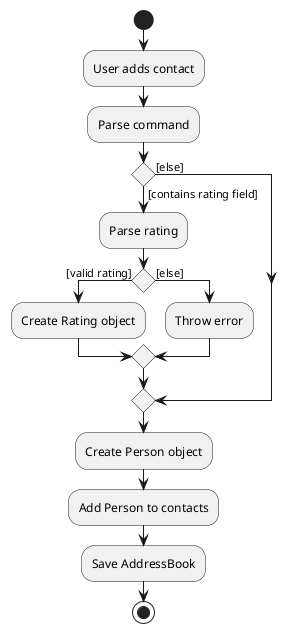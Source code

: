 @startuml

start
:User adds contact;
:Parse command;
if () then ([contains rating field])
    :Parse rating;
    if () then ([valid rating])
        :Create Rating object;
    else ([else])
        :Throw error;
    endif
else ([else])
endif
:Create Person object;
:Add Person to contacts;
:Save AddressBook;
stop

@enduml
